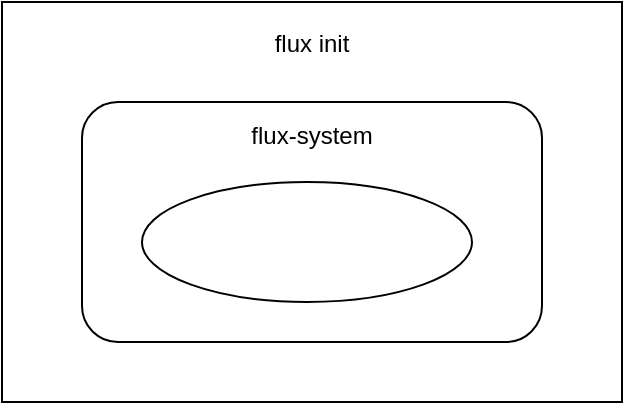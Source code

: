 <mxfile version="20.3.1" type="device"><diagram id="C5RBs43oDa-KdzZeNtuy" name="Page-1"><mxGraphModel dx="1326" dy="769" grid="1" gridSize="10" guides="1" tooltips="1" connect="1" arrows="1" fold="1" page="1" pageScale="1" pageWidth="827" pageHeight="1169" math="0" shadow="0"><root><mxCell id="WIyWlLk6GJQsqaUBKTNV-0"/><mxCell id="WIyWlLk6GJQsqaUBKTNV-1" parent="WIyWlLk6GJQsqaUBKTNV-0"/><mxCell id="6LxoeLpbXmZNSv3EvyJS-0" value="flux init&lt;br&gt;&lt;br&gt;&lt;br&gt;&lt;br&gt;&lt;br&gt;&lt;br&gt;&lt;br&gt;&lt;br&gt;&lt;br&gt;&lt;br&gt;&lt;br&gt;&lt;br&gt;" style="rounded=0;whiteSpace=wrap;html=1;" vertex="1" parent="WIyWlLk6GJQsqaUBKTNV-1"><mxGeometry x="40" y="40" width="310" height="200" as="geometry"/></mxCell><mxCell id="6LxoeLpbXmZNSv3EvyJS-1" value="flux-system&lt;br&gt;&lt;br&gt;&lt;br&gt;&lt;br&gt;&lt;br&gt;&lt;br&gt;&lt;br&gt;" style="rounded=1;whiteSpace=wrap;html=1;" vertex="1" parent="WIyWlLk6GJQsqaUBKTNV-1"><mxGeometry x="80" y="90" width="230" height="120" as="geometry"/></mxCell><mxCell id="6LxoeLpbXmZNSv3EvyJS-2" value="" style="ellipse;whiteSpace=wrap;html=1;" vertex="1" parent="WIyWlLk6GJQsqaUBKTNV-1"><mxGeometry x="110" y="130" width="165" height="60" as="geometry"/></mxCell></root></mxGraphModel></diagram></mxfile>
